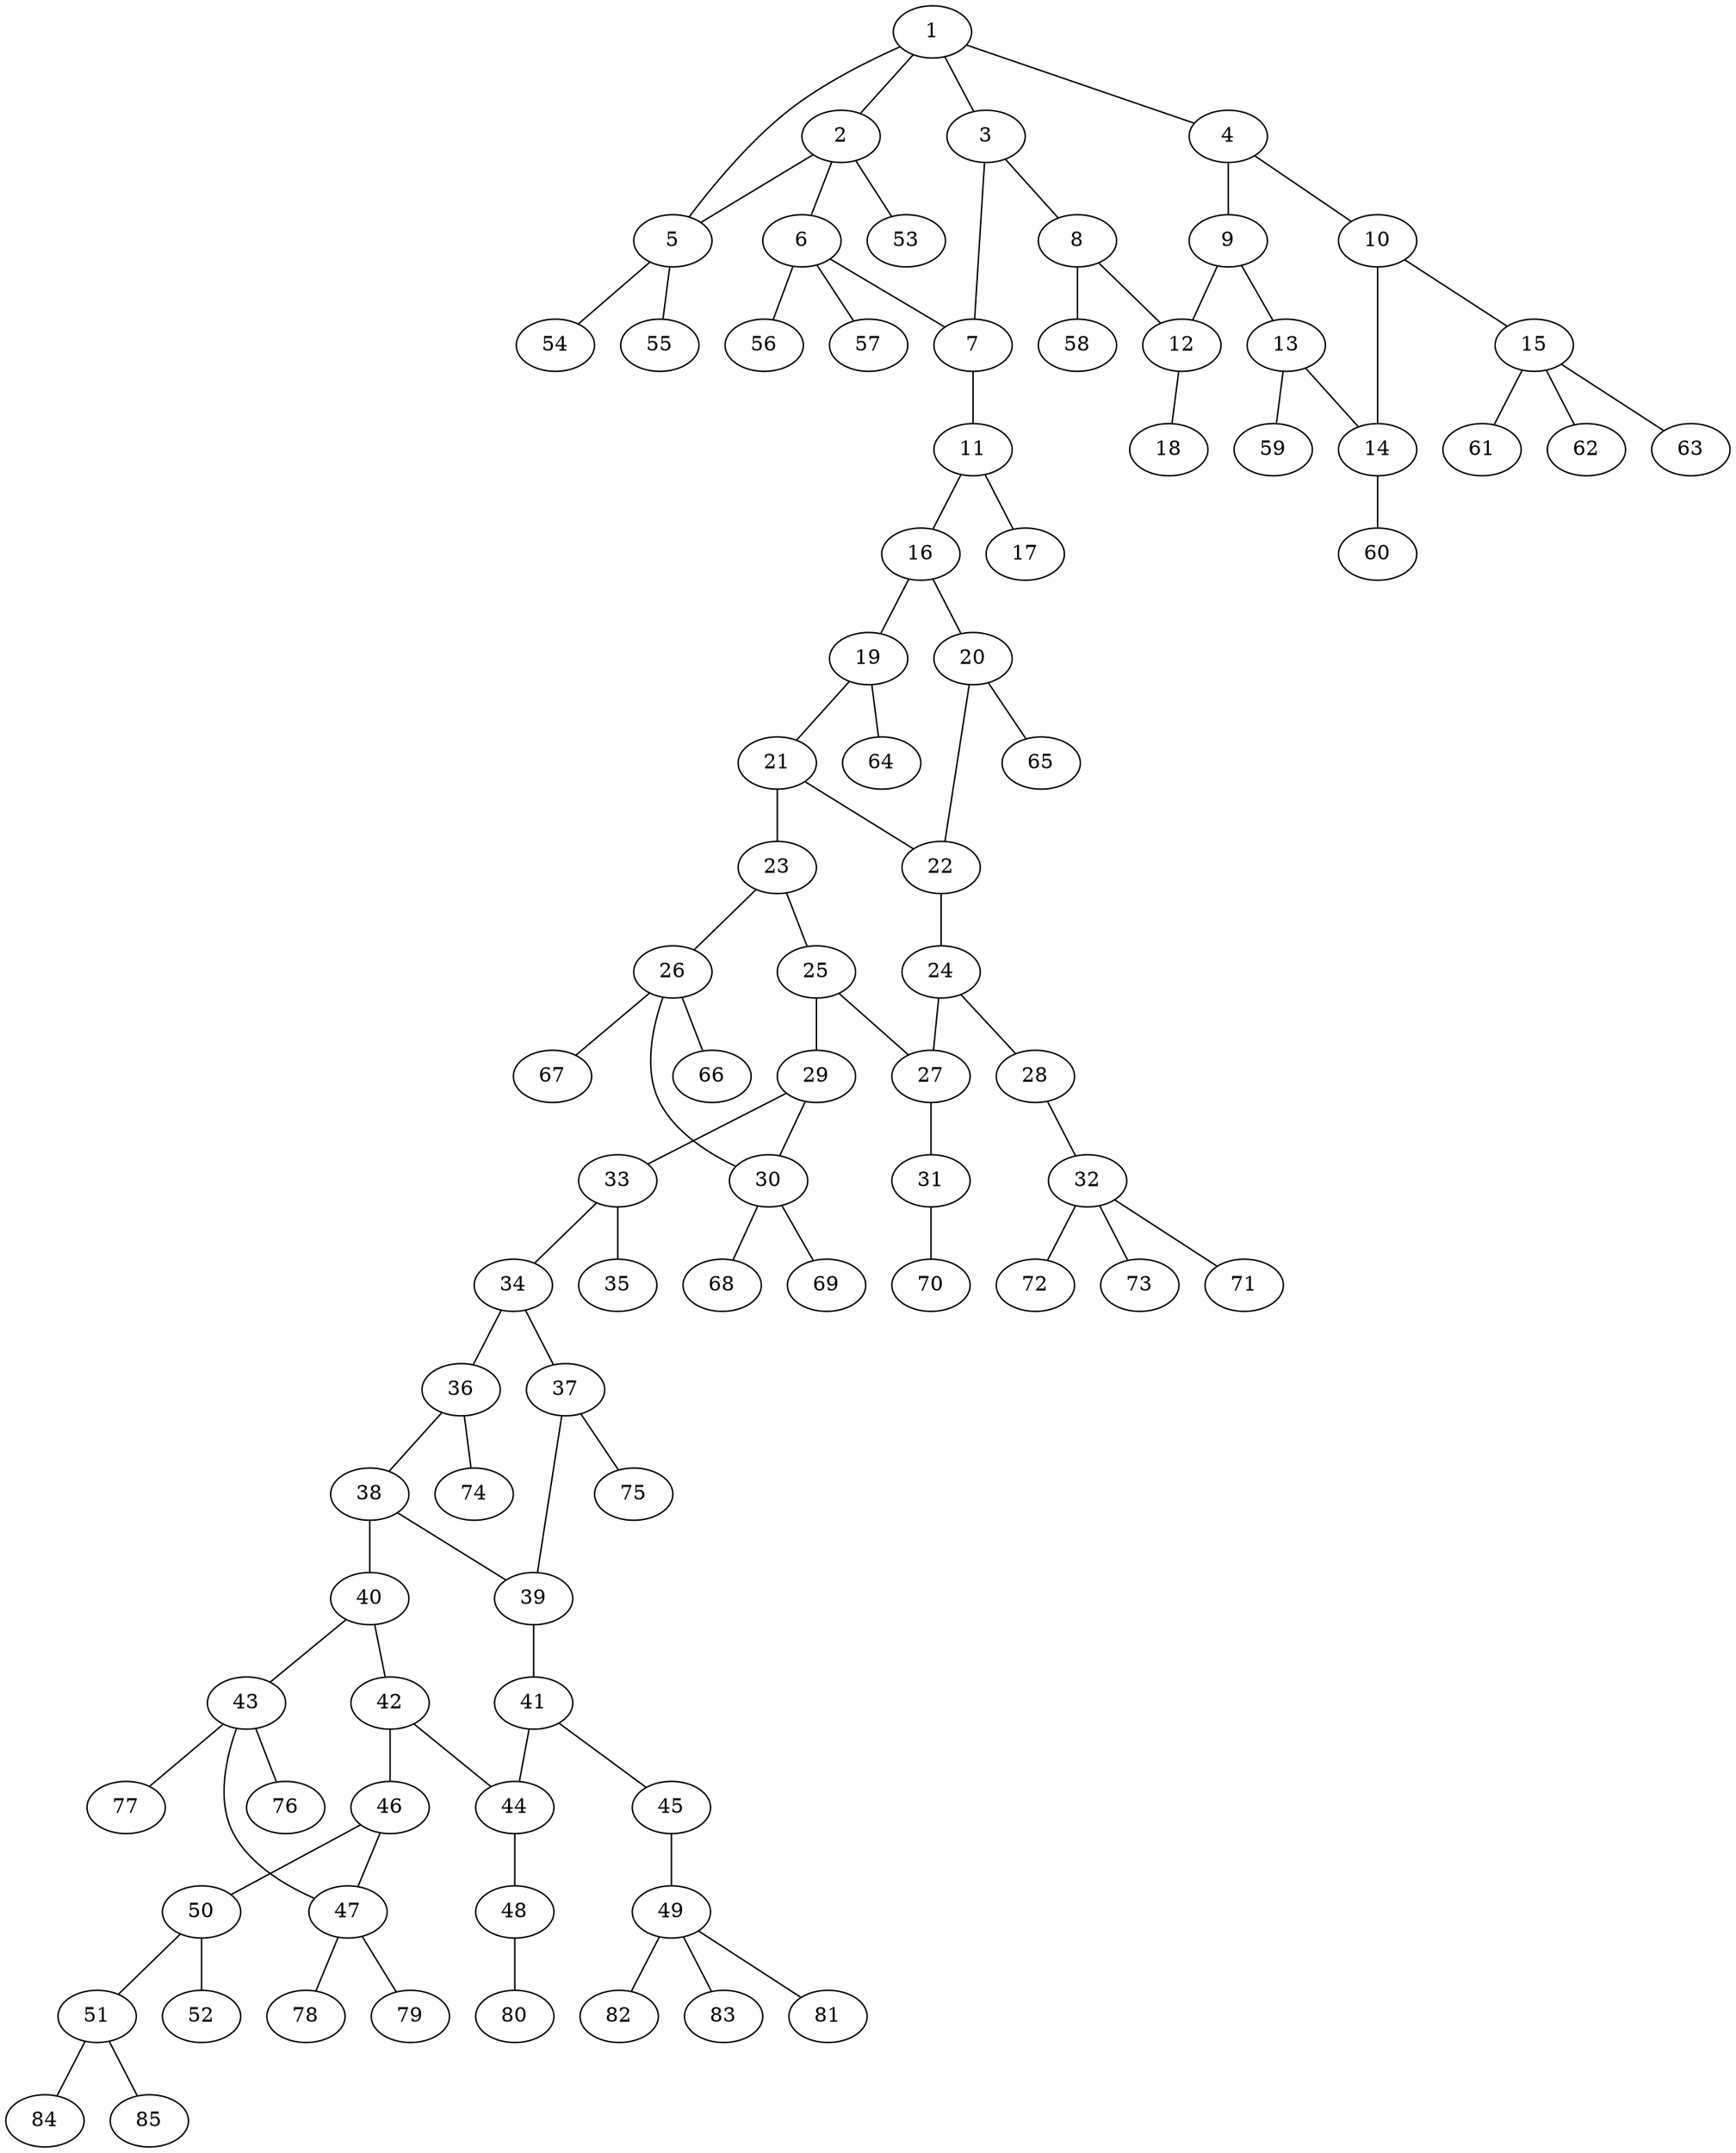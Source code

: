 graph molecule_1091 {
	1	 [chem=C];
	2	 [chem=C];
	1 -- 2	 [valence=1];
	3	 [chem=C];
	1 -- 3	 [valence=1];
	4	 [chem=C];
	1 -- 4	 [valence=1];
	5	 [chem=C];
	1 -- 5	 [valence=1];
	2 -- 5	 [valence=1];
	6	 [chem=C];
	2 -- 6	 [valence=1];
	53	 [chem=H];
	2 -- 53	 [valence=1];
	7	 [chem=N];
	3 -- 7	 [valence=1];
	8	 [chem=C];
	3 -- 8	 [valence=2];
	9	 [chem=C];
	4 -- 9	 [valence=2];
	10	 [chem=C];
	4 -- 10	 [valence=1];
	54	 [chem=H];
	5 -- 54	 [valence=1];
	55	 [chem=H];
	5 -- 55	 [valence=1];
	6 -- 7	 [valence=1];
	56	 [chem=H];
	6 -- 56	 [valence=1];
	57	 [chem=H];
	6 -- 57	 [valence=1];
	11	 [chem=C];
	7 -- 11	 [valence=1];
	12	 [chem=C];
	8 -- 12	 [valence=1];
	58	 [chem=H];
	8 -- 58	 [valence=1];
	9 -- 12	 [valence=1];
	13	 [chem=N];
	9 -- 13	 [valence=1];
	14	 [chem=C];
	10 -- 14	 [valence=2];
	15	 [chem=C];
	10 -- 15	 [valence=1];
	16	 [chem=C];
	11 -- 16	 [valence=1];
	17	 [chem=O];
	11 -- 17	 [valence=2];
	18	 [chem=O];
	12 -- 18	 [valence=2];
	13 -- 14	 [valence=1];
	59	 [chem=H];
	13 -- 59	 [valence=1];
	60	 [chem=H];
	14 -- 60	 [valence=1];
	61	 [chem=H];
	15 -- 61	 [valence=1];
	62	 [chem=H];
	15 -- 62	 [valence=1];
	63	 [chem=H];
	15 -- 63	 [valence=1];
	19	 [chem=C];
	16 -- 19	 [valence=2];
	20	 [chem=N];
	16 -- 20	 [valence=1];
	21	 [chem=C];
	19 -- 21	 [valence=1];
	64	 [chem=H];
	19 -- 64	 [valence=1];
	22	 [chem=C];
	20 -- 22	 [valence=1];
	65	 [chem=H];
	20 -- 65	 [valence=1];
	21 -- 22	 [valence=2];
	23	 [chem=C];
	21 -- 23	 [valence=1];
	24	 [chem=C];
	22 -- 24	 [valence=1];
	25	 [chem=C];
	23 -- 25	 [valence=2];
	26	 [chem=C];
	23 -- 26	 [valence=1];
	27	 [chem=C];
	24 -- 27	 [valence=2];
	28	 [chem=O];
	24 -- 28	 [valence=1];
	25 -- 27	 [valence=1];
	29	 [chem=N];
	25 -- 29	 [valence=1];
	30	 [chem=C];
	26 -- 30	 [valence=1];
	66	 [chem=H];
	26 -- 66	 [valence=1];
	67	 [chem=H];
	26 -- 67	 [valence=1];
	31	 [chem=O];
	27 -- 31	 [valence=1];
	32	 [chem=C];
	28 -- 32	 [valence=1];
	29 -- 30	 [valence=1];
	33	 [chem=C];
	29 -- 33	 [valence=1];
	68	 [chem=H];
	30 -- 68	 [valence=1];
	69	 [chem=H];
	30 -- 69	 [valence=1];
	70	 [chem=H];
	31 -- 70	 [valence=1];
	71	 [chem=H];
	32 -- 71	 [valence=1];
	72	 [chem=H];
	32 -- 72	 [valence=1];
	73	 [chem=H];
	32 -- 73	 [valence=1];
	34	 [chem=C];
	33 -- 34	 [valence=1];
	35	 [chem=O];
	33 -- 35	 [valence=2];
	36	 [chem=C];
	34 -- 36	 [valence=2];
	37	 [chem=N];
	34 -- 37	 [valence=1];
	38	 [chem=C];
	36 -- 38	 [valence=1];
	74	 [chem=H];
	36 -- 74	 [valence=1];
	39	 [chem=C];
	37 -- 39	 [valence=1];
	75	 [chem=H];
	37 -- 75	 [valence=1];
	38 -- 39	 [valence=2];
	40	 [chem=C];
	38 -- 40	 [valence=1];
	41	 [chem=C];
	39 -- 41	 [valence=1];
	42	 [chem=C];
	40 -- 42	 [valence=2];
	43	 [chem=C];
	40 -- 43	 [valence=1];
	44	 [chem=C];
	41 -- 44	 [valence=2];
	45	 [chem=O];
	41 -- 45	 [valence=1];
	42 -- 44	 [valence=1];
	46	 [chem=N];
	42 -- 46	 [valence=1];
	47	 [chem=C];
	43 -- 47	 [valence=1];
	76	 [chem=H];
	43 -- 76	 [valence=1];
	77	 [chem=H];
	43 -- 77	 [valence=1];
	48	 [chem=O];
	44 -- 48	 [valence=1];
	49	 [chem=C];
	45 -- 49	 [valence=1];
	46 -- 47	 [valence=1];
	50	 [chem=C];
	46 -- 50	 [valence=1];
	78	 [chem=H];
	47 -- 78	 [valence=1];
	79	 [chem=H];
	47 -- 79	 [valence=1];
	80	 [chem=H];
	48 -- 80	 [valence=1];
	81	 [chem=H];
	49 -- 81	 [valence=1];
	82	 [chem=H];
	49 -- 82	 [valence=1];
	83	 [chem=H];
	49 -- 83	 [valence=1];
	51	 [chem=N];
	50 -- 51	 [valence=1];
	52	 [chem=O];
	50 -- 52	 [valence=2];
	84	 [chem=H];
	51 -- 84	 [valence=1];
	85	 [chem=H];
	51 -- 85	 [valence=1];
}
